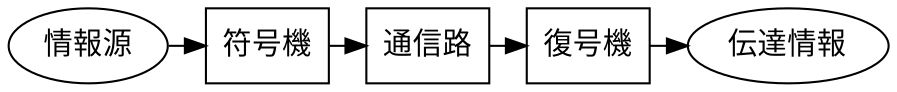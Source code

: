 digraph {
    情報源;
    伝達情報;
    node [shape=box];
    符号機->通信路->復号機;

    情報源->符号機;
    復号機->伝達情報;

    {rank=same; 情報源,符号機,通信路,復号機,伝達情報};
}